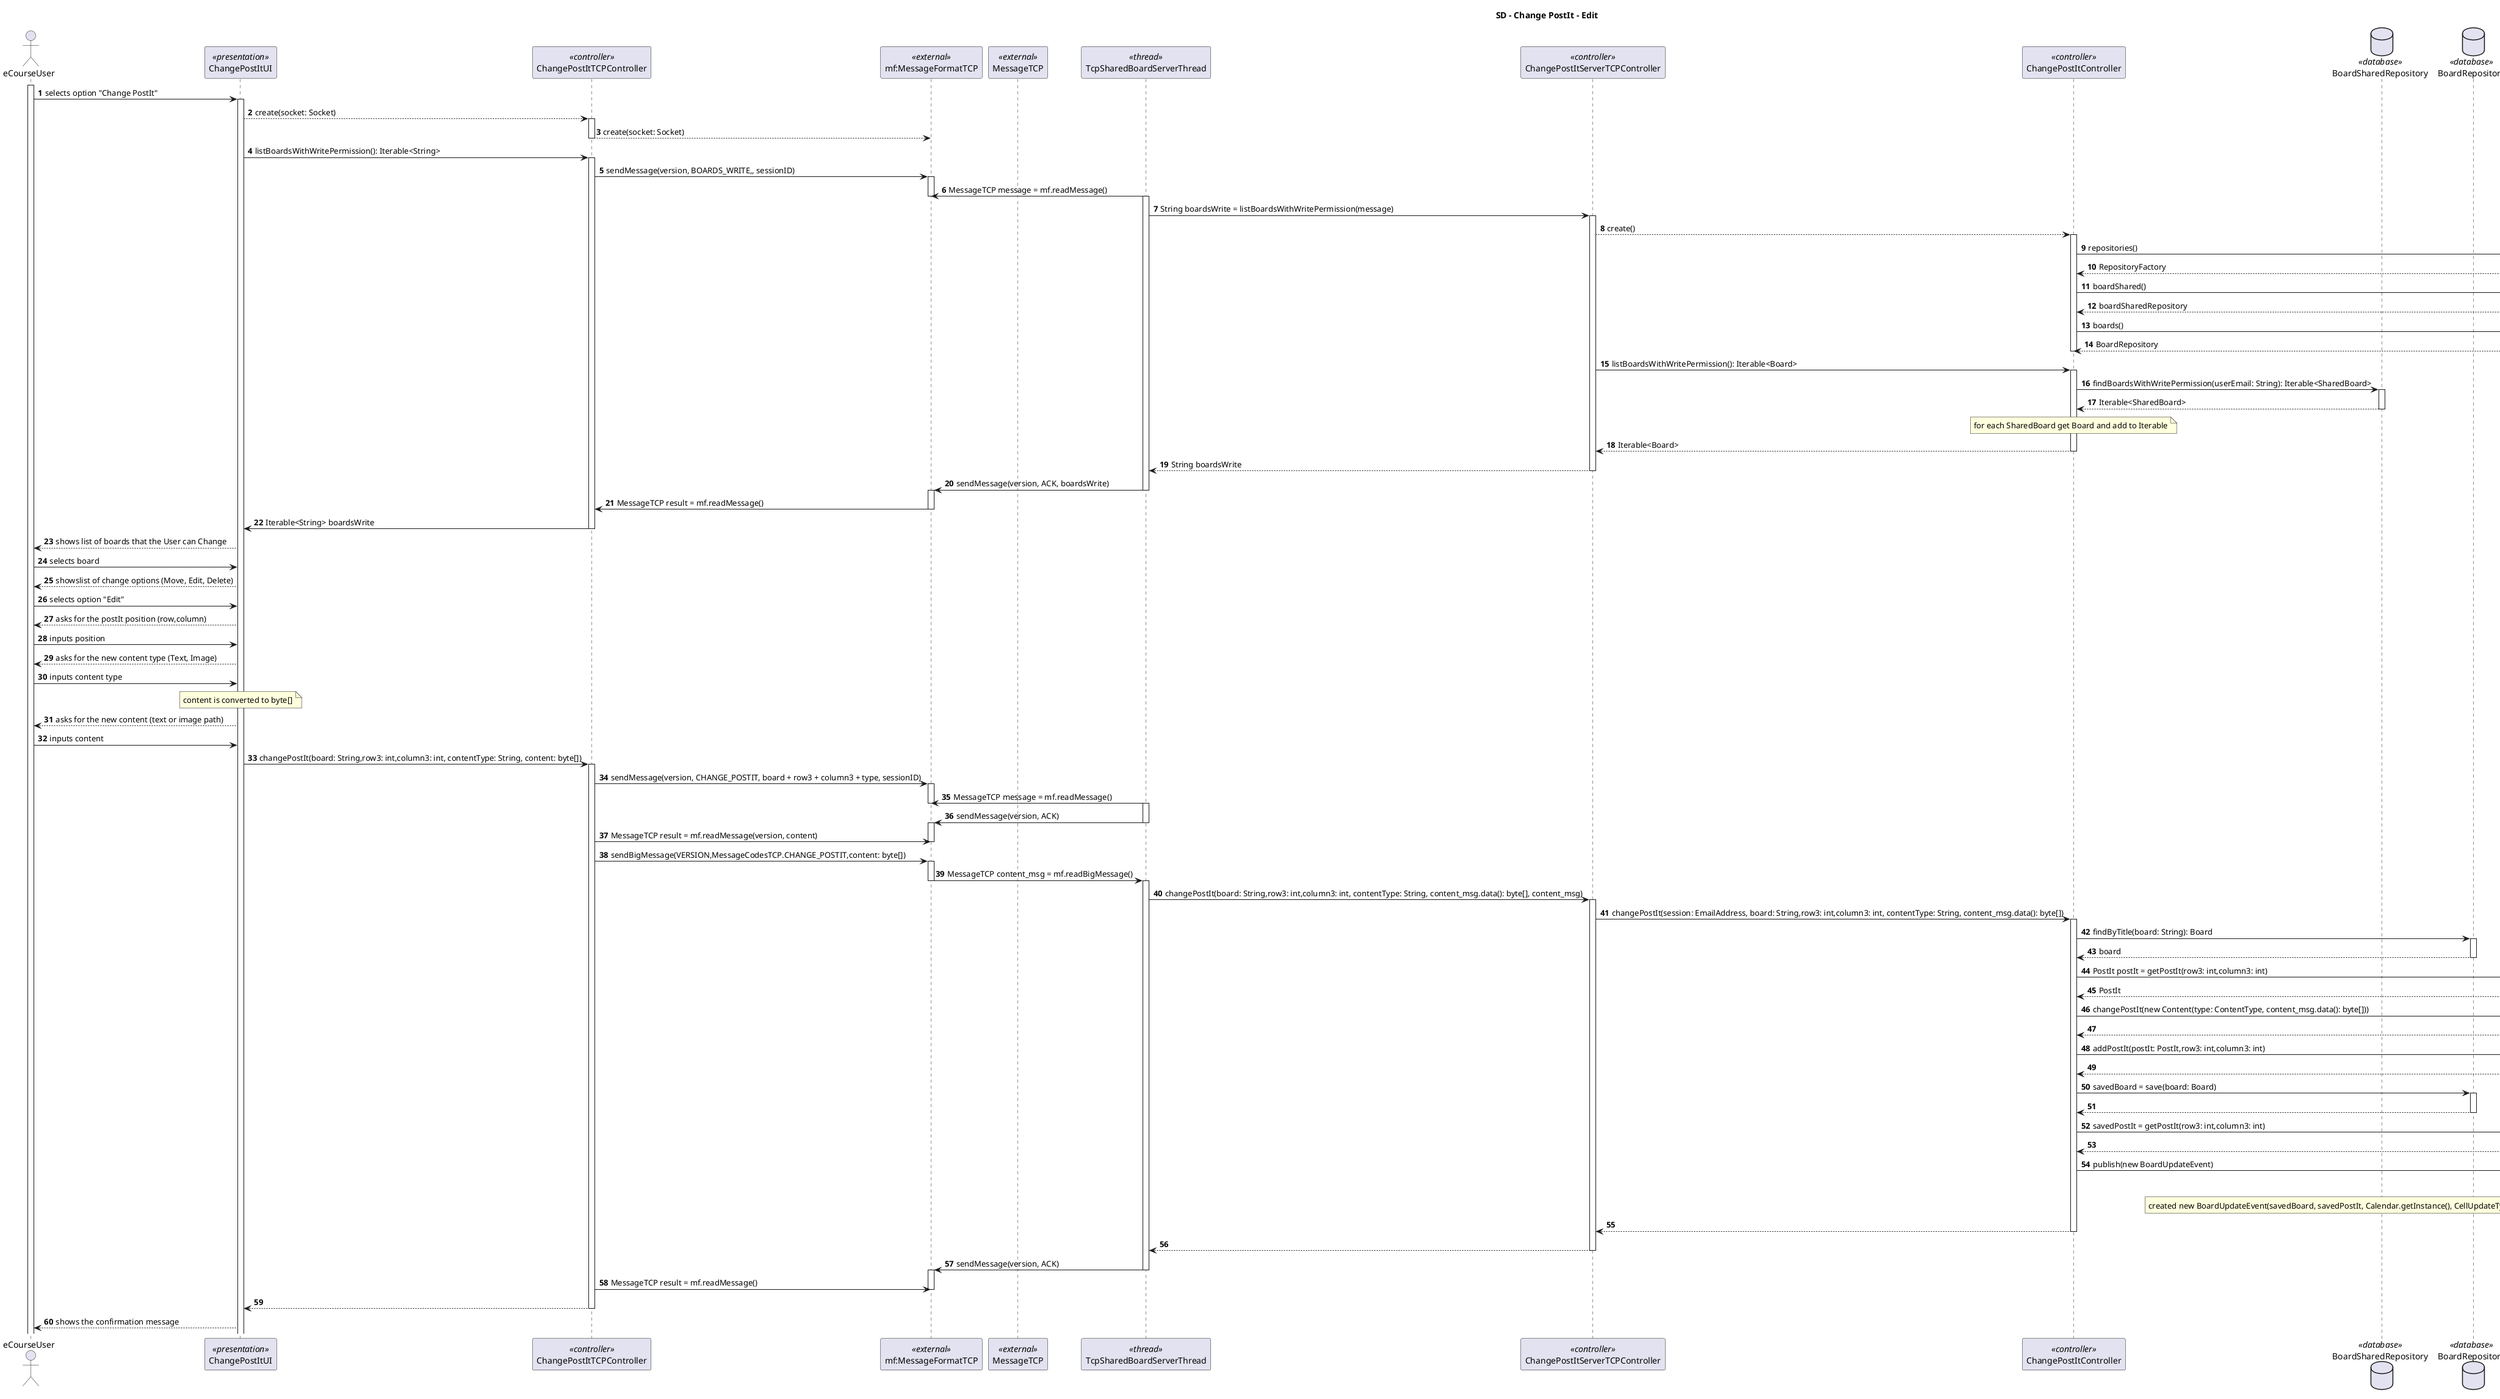 @startuml
autonumber
title SD - Change PostIt - Edit

actor eCourseUser as USER
participant ChangePostItUI as UI <<presentation>>
participant ChangePostItTCPController as TCPCTRL <<controller>>
participant "mf:MessageFormatTCP" as mf <<external>>
participant MessageTCP as TCP <<external>>
participant TcpSharedBoardServerThread as Thread <<thread>>
participant ChangePostItServerTCPController as TCPSVCTRL <<controller>>
participant ChangePostItController as CTRL <<controller>>

database BoardSharedRepository as boardSharedRepo <<database>>
database BoardRepository as boardRepo <<database>>

participant EventPublisher as Publisher <<external>>
participant BoardUpdateEvent as Event <<external>>
participant PersistenceContext as Context <<persistence>>
participant RepositoryFactory as Factory <<factory>>

participant ECourseUser as User <<domain>>
participant BoardShared as BoardShared <<domain>>
participant ":PostIt" as PostIt <<domain>>
participant ":Board" as board <<domain>>

activate USER
USER -> UI: selects option "Change PostIt"
activate UI
UI --> TCPCTRL: create(socket: Socket)
activate TCPCTRL
TCPCTRL --> mf: create(socket: Socket)
deactivate TCPCTRL
UI -> TCPCTRL: listBoardsWithWritePermission(): Iterable<String>
activate TCPCTRL
TCPCTRL -> mf: sendMessage(version, BOARDS_WRITE,, sessionID)
activate mf
Thread -> mf: MessageTCP message = mf.readMessage()
deactivate mf
activate Thread
Thread -> TCPSVCTRL: String boardsWrite = listBoardsWithWritePermission(message)
activate TCPSVCTRL
TCPSVCTRL --> CTRL : create()
activate CTRL
CTRL -> Context: repositories()
activate Context
Context --> CTRL: RepositoryFactory
deactivate Context
CTRL -> Factory: boardShared()
activate Factory
Factory --> CTRL: boardSharedRepository
deactivate Factory
CTRL -> Factory: boards()
activate Factory
Factory --> CTRL: BoardRepository
deactivate Factory
deactivate CTRL
TCPSVCTRL -> CTRL: listBoardsWithWritePermission(): Iterable<Board>
activate CTRL
CTRL -> boardSharedRepo: findBoardsWithWritePermission(userEmail: String): Iterable<SharedBoard>
activate boardSharedRepo
boardSharedRepo --> CTRL : Iterable<SharedBoard>
note over CTRL: for each SharedBoard get Board and add to Iterable
deactivate boardSharedRepo
CTRL --> TCPSVCTRL: Iterable<Board>
deactivate CTRL
TCPSVCTRL --> Thread: String boardsWrite
deactivate TCPSVCTRL
Thread -> mf: sendMessage(version, ACK, boardsWrite)
deactivate Thread
activate mf
mf -> TCPCTRL: MessageTCP result = mf.readMessage()
deactivate mf
TCPCTRL -> UI: Iterable<String> boardsWrite
deactivate TCPCTRL
UI --> USER: shows list of boards that the User can Change
USER -> UI: selects board
UI --> USER: showslist of change options (Move, Edit, Delete)
USER -> UI: selects option "Edit"
UI --> USER: asks for the postIt position (row,column)
USER -> UI: inputs position
UI --> USER: asks for the new content type (Text, Image)
USER -> UI: inputs content type
note over UI: content is converted to byte[]
UI --> USER: asks for the new content (text or image path)
USER -> UI: inputs content
UI -> TCPCTRL: changePostIt(board: String,row3: int,column3: int, contentType: String, content: byte[])
activate TCPCTRL
TCPCTRL -> mf: sendMessage(version, CHANGE_POSTIT, board + row3 + column3 + type, sessionID)
activate mf
Thread -> mf: MessageTCP message = mf.readMessage()
deactivate mf
activate Thread
Thread -> mf: sendMessage(version, ACK)
deactivate Thread
activate mf
TCPCTRL -> mf: MessageTCP result = mf.readMessage(version, content)
deactivate mf
TCPCTRL -> mf: sendBigMessage(VERSION,MessageCodesTCP.CHANGE_POSTIT,content: byte[])
activate mf
Thread <- mf: MessageTCP content_msg = mf.readBigMessage()
deactivate mf
activate Thread
Thread -> TCPSVCTRL: changePostIt(board: String,row3: int,column3: int, contentType: String, content_msg.data(): byte[], content_msg)
activate TCPSVCTRL
TCPSVCTRL -> CTRL : changePostIt(session: EmailAddress, board: String,row3: int,column3: int, contentType: String, content_msg.data(): byte[])
activate CTRL
CTRL -> boardRepo: findByTitle(board: String): Board
activate boardRepo
boardRepo --> CTRL : board
deactivate boardRepo
CTRL -> board: PostIt postIt = getPostIt(row3: int,column3: int)
activate board
board --> CTRL : PostIt
deactivate board
CTRL -> PostIt: changePostIt(new Content(type: ContentType, content_msg.data(): byte[]))
activate PostIt
PostIt --> CTRL :
deactivate PostIt
CTRL -> board: addPostIt(postIt: PostIt,row3: int,column3: int)
activate board
board --> CTRL :
deactivate board
CTRL -> boardRepo: savedBoard = save(board: Board)
activate boardRepo
boardRepo --> CTRL :
deactivate boardRepo
CTRL -> board: savedPostIt = getPostIt(row3: int,column3: int)
activate board
board --> CTRL :
deactivate board
CTRL -> Publisher: publish(new BoardUpdateEvent)
activate Publisher
note over Publisher: created new BoardUpdateEvent(savedBoard, savedPostIt, Calendar.getInstance(), CellUpdateType.UPDATE, new Pair<>(row3, column3), new Pair<>(row3, column3))) that will be handled by the BoardUpdateHandler
deactivate Publisher
CTRL --> TCPSVCTRL:
deactivate CTRL
TCPSVCTRL --> Thread:
deactivate TCPSVCTRL
Thread -> mf: sendMessage(version, ACK)
deactivate Thread
activate mf
TCPCTRL -> mf: MessageTCP result = mf.readMessage()
deactivate mf
TCPCTRL --> UI:
deactivate TCPCTRL
UI --> USER: shows the confirmation message


@enduml